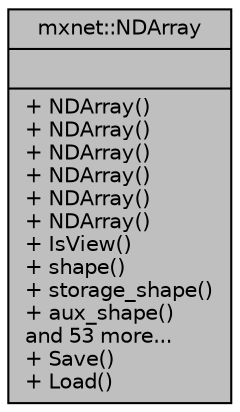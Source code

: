 digraph "mxnet::NDArray"
{
  edge [fontname="Helvetica",fontsize="10",labelfontname="Helvetica",labelfontsize="10"];
  node [fontname="Helvetica",fontsize="10",shape=record];
  Node1 [label="{mxnet::NDArray\n||+ NDArray()\l+ NDArray()\l+ NDArray()\l+ NDArray()\l+ NDArray()\l+ NDArray()\l+ IsView()\l+ shape()\l+ storage_shape()\l+ aux_shape()\land 53 more...\l+ Save()\l+ Load()\l}",height=0.2,width=0.4,color="black", fillcolor="grey75", style="filled", fontcolor="black"];
}
